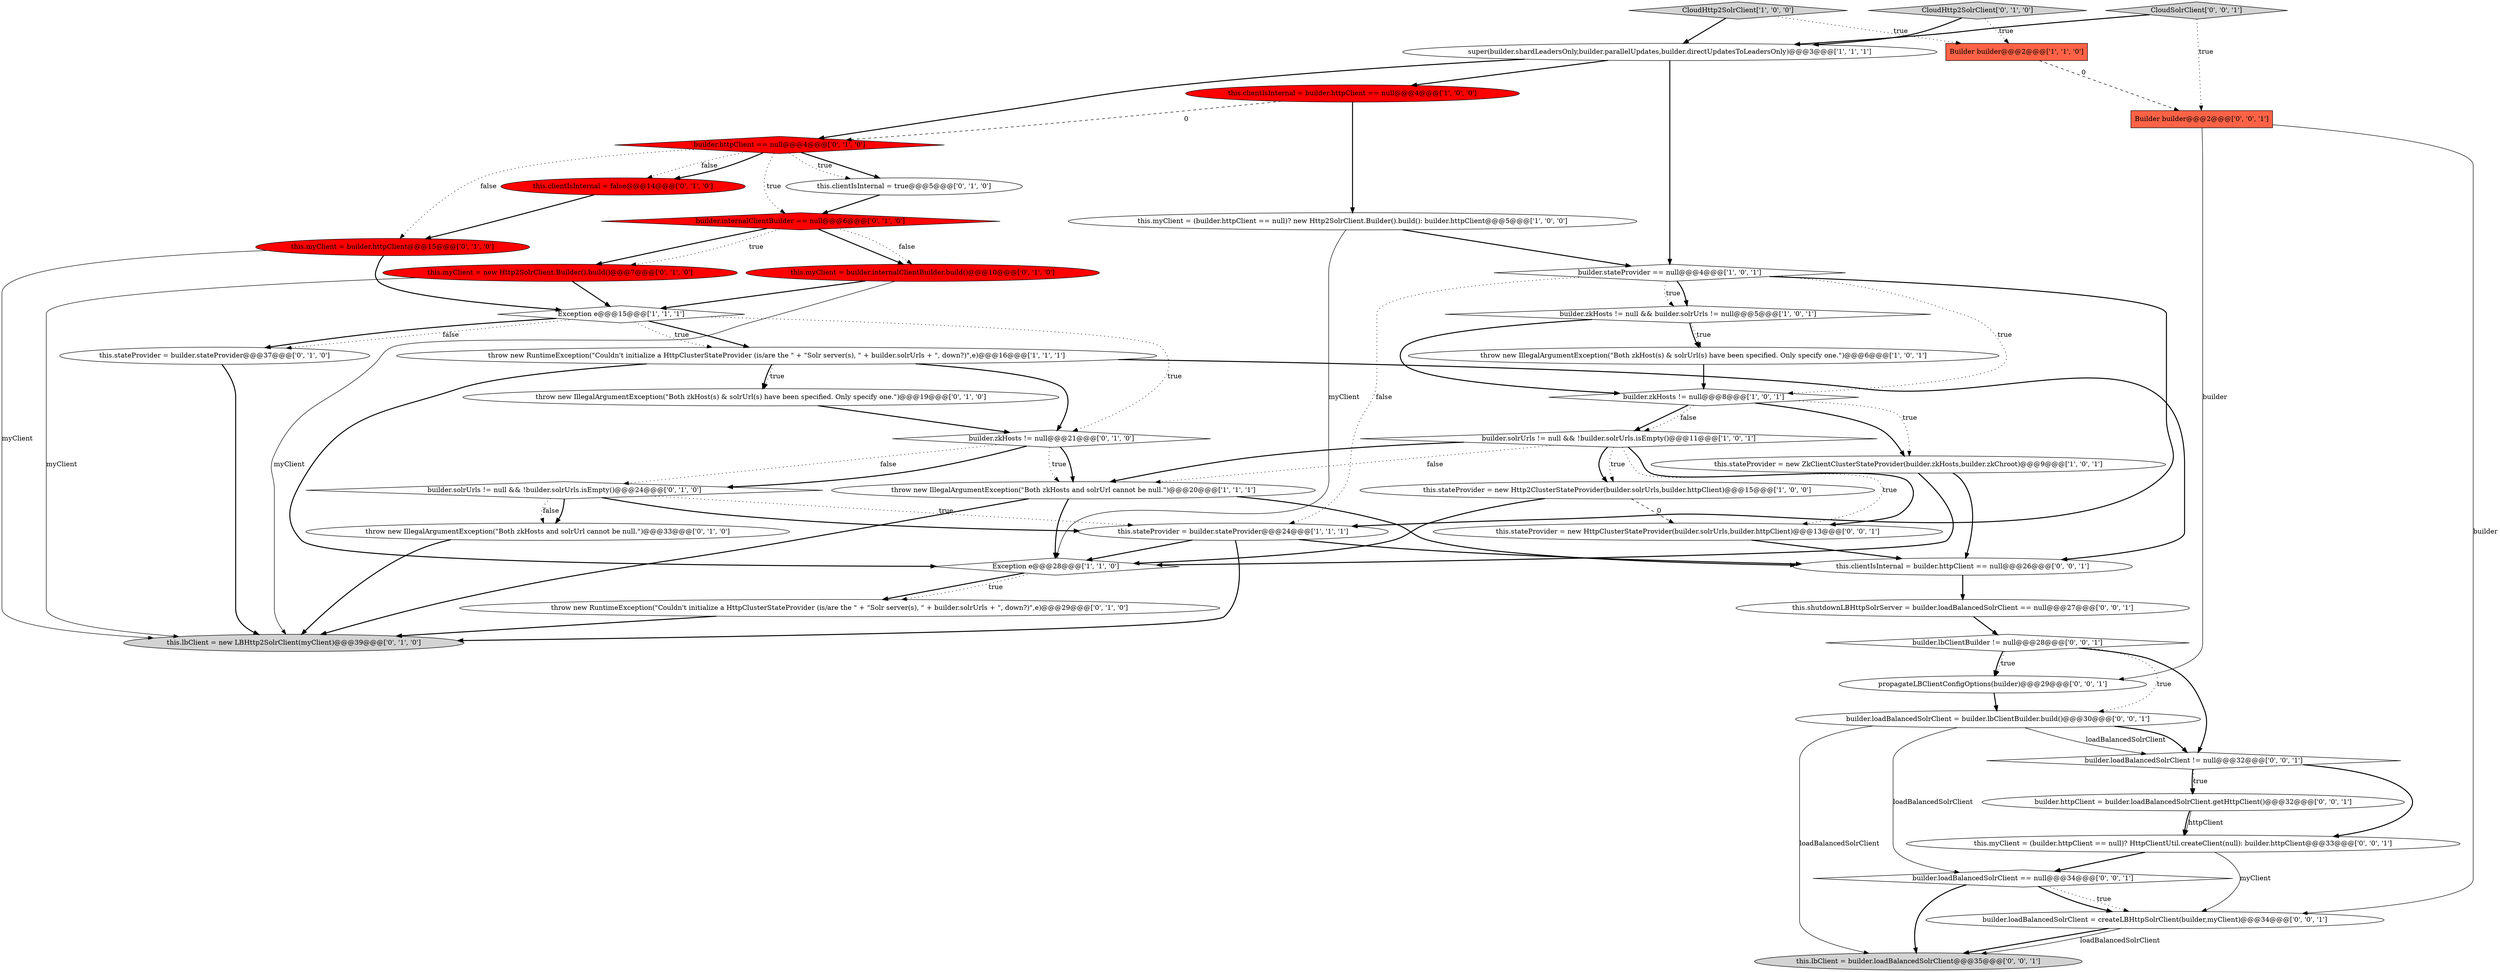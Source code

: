 digraph {
14 [style = filled, label = "builder.zkHosts != null && builder.solrUrls != null@@@5@@@['1', '0', '1']", fillcolor = white, shape = diamond image = "AAA0AAABBB1BBB"];
39 [style = filled, label = "this.stateProvider = new HttpClusterStateProvider(builder.solrUrls,builder.httpClient)@@@13@@@['0', '0', '1']", fillcolor = white, shape = ellipse image = "AAA0AAABBB3BBB"];
17 [style = filled, label = "this.clientIsInternal = false@@@14@@@['0', '1', '0']", fillcolor = red, shape = ellipse image = "AAA1AAABBB2BBB"];
4 [style = filled, label = "builder.stateProvider == null@@@4@@@['1', '0', '1']", fillcolor = white, shape = diamond image = "AAA0AAABBB1BBB"];
28 [style = filled, label = "builder.zkHosts != null@@@21@@@['0', '1', '0']", fillcolor = white, shape = diamond image = "AAA0AAABBB2BBB"];
5 [style = filled, label = "Exception e@@@28@@@['1', '1', '0']", fillcolor = white, shape = diamond image = "AAA0AAABBB1BBB"];
2 [style = filled, label = "Builder builder@@@2@@@['1', '1', '0']", fillcolor = tomato, shape = box image = "AAA0AAABBB1BBB"];
6 [style = filled, label = "builder.zkHosts != null@@@8@@@['1', '0', '1']", fillcolor = white, shape = diamond image = "AAA0AAABBB1BBB"];
35 [style = filled, label = "this.clientIsInternal = builder.httpClient == null@@@26@@@['0', '0', '1']", fillcolor = white, shape = ellipse image = "AAA0AAABBB3BBB"];
0 [style = filled, label = "this.clientIsInternal = builder.httpClient == null@@@4@@@['1', '0', '0']", fillcolor = red, shape = ellipse image = "AAA1AAABBB1BBB"];
12 [style = filled, label = "this.stateProvider = new ZkClientClusterStateProvider(builder.zkHosts,builder.zkChroot)@@@9@@@['1', '0', '1']", fillcolor = white, shape = ellipse image = "AAA0AAABBB1BBB"];
37 [style = filled, label = "builder.loadBalancedSolrClient = createLBHttpSolrClient(builder,myClient)@@@34@@@['0', '0', '1']", fillcolor = white, shape = ellipse image = "AAA0AAABBB3BBB"];
40 [style = filled, label = "builder.loadBalancedSolrClient == null@@@34@@@['0', '0', '1']", fillcolor = white, shape = diamond image = "AAA0AAABBB3BBB"];
16 [style = filled, label = "throw new RuntimeException(\"Couldn't initialize a HttpClusterStateProvider (is/are the \" + \"Solr server(s), \" + builder.solrUrls + \", down?)\",e)@@@16@@@['1', '1', '1']", fillcolor = white, shape = ellipse image = "AAA0AAABBB1BBB"];
10 [style = filled, label = "builder.solrUrls != null && !builder.solrUrls.isEmpty()@@@11@@@['1', '0', '1']", fillcolor = white, shape = diamond image = "AAA0AAABBB1BBB"];
42 [style = filled, label = "CloudSolrClient['0', '0', '1']", fillcolor = lightgray, shape = diamond image = "AAA0AAABBB3BBB"];
34 [style = filled, label = "this.myClient = (builder.httpClient == null)? HttpClientUtil.createClient(null): builder.httpClient@@@33@@@['0', '0', '1']", fillcolor = white, shape = ellipse image = "AAA0AAABBB3BBB"];
1 [style = filled, label = "throw new IllegalArgumentException(\"Both zkHosts and solrUrl cannot be null.\")@@@20@@@['1', '1', '1']", fillcolor = white, shape = ellipse image = "AAA0AAABBB1BBB"];
30 [style = filled, label = "this.myClient = builder.internalClientBuilder.build()@@@10@@@['0', '1', '0']", fillcolor = red, shape = ellipse image = "AAA1AAABBB2BBB"];
44 [style = filled, label = "this.lbClient = builder.loadBalancedSolrClient@@@35@@@['0', '0', '1']", fillcolor = lightgray, shape = ellipse image = "AAA0AAABBB3BBB"];
9 [style = filled, label = "Exception e@@@15@@@['1', '1', '1']", fillcolor = white, shape = diamond image = "AAA0AAABBB1BBB"];
25 [style = filled, label = "this.myClient = builder.httpClient@@@15@@@['0', '1', '0']", fillcolor = red, shape = ellipse image = "AAA1AAABBB2BBB"];
41 [style = filled, label = "builder.httpClient = builder.loadBalancedSolrClient.getHttpClient()@@@32@@@['0', '0', '1']", fillcolor = white, shape = ellipse image = "AAA0AAABBB3BBB"];
7 [style = filled, label = "CloudHttp2SolrClient['1', '0', '0']", fillcolor = lightgray, shape = diamond image = "AAA0AAABBB1BBB"];
38 [style = filled, label = "this.shutdownLBHttpSolrServer = builder.loadBalancedSolrClient == null@@@27@@@['0', '0', '1']", fillcolor = white, shape = ellipse image = "AAA0AAABBB3BBB"];
36 [style = filled, label = "builder.loadBalancedSolrClient = builder.lbClientBuilder.build()@@@30@@@['0', '0', '1']", fillcolor = white, shape = ellipse image = "AAA0AAABBB3BBB"];
22 [style = filled, label = "this.lbClient = new LBHttp2SolrClient(myClient)@@@39@@@['0', '1', '0']", fillcolor = lightgray, shape = ellipse image = "AAA0AAABBB2BBB"];
15 [style = filled, label = "this.stateProvider = new Http2ClusterStateProvider(builder.solrUrls,builder.httpClient)@@@15@@@['1', '0', '0']", fillcolor = white, shape = ellipse image = "AAA0AAABBB1BBB"];
21 [style = filled, label = "builder.httpClient == null@@@4@@@['0', '1', '0']", fillcolor = red, shape = diamond image = "AAA1AAABBB2BBB"];
19 [style = filled, label = "this.clientIsInternal = true@@@5@@@['0', '1', '0']", fillcolor = white, shape = ellipse image = "AAA0AAABBB2BBB"];
31 [style = filled, label = "builder.internalClientBuilder == null@@@6@@@['0', '1', '0']", fillcolor = red, shape = diamond image = "AAA1AAABBB2BBB"];
20 [style = filled, label = "throw new RuntimeException(\"Couldn't initialize a HttpClusterStateProvider (is/are the \" + \"Solr server(s), \" + builder.solrUrls + \", down?)\",e)@@@29@@@['0', '1', '0']", fillcolor = white, shape = ellipse image = "AAA0AAABBB2BBB"];
23 [style = filled, label = "CloudHttp2SolrClient['0', '1', '0']", fillcolor = lightgray, shape = diamond image = "AAA0AAABBB2BBB"];
24 [style = filled, label = "builder.solrUrls != null && !builder.solrUrls.isEmpty()@@@24@@@['0', '1', '0']", fillcolor = white, shape = diamond image = "AAA0AAABBB2BBB"];
11 [style = filled, label = "this.stateProvider = builder.stateProvider@@@24@@@['1', '1', '1']", fillcolor = white, shape = ellipse image = "AAA0AAABBB1BBB"];
27 [style = filled, label = "throw new IllegalArgumentException(\"Both zkHosts and solrUrl cannot be null.\")@@@33@@@['0', '1', '0']", fillcolor = white, shape = ellipse image = "AAA0AAABBB2BBB"];
33 [style = filled, label = "builder.lbClientBuilder != null@@@28@@@['0', '0', '1']", fillcolor = white, shape = diamond image = "AAA0AAABBB3BBB"];
45 [style = filled, label = "builder.loadBalancedSolrClient != null@@@32@@@['0', '0', '1']", fillcolor = white, shape = diamond image = "AAA0AAABBB3BBB"];
8 [style = filled, label = "super(builder.shardLeadersOnly,builder.parallelUpdates,builder.directUpdatesToLeadersOnly)@@@3@@@['1', '1', '1']", fillcolor = white, shape = ellipse image = "AAA0AAABBB1BBB"];
29 [style = filled, label = "this.myClient = new Http2SolrClient.Builder().build()@@@7@@@['0', '1', '0']", fillcolor = red, shape = ellipse image = "AAA1AAABBB2BBB"];
43 [style = filled, label = "Builder builder@@@2@@@['0', '0', '1']", fillcolor = tomato, shape = box image = "AAA0AAABBB3BBB"];
18 [style = filled, label = "this.stateProvider = builder.stateProvider@@@37@@@['0', '1', '0']", fillcolor = white, shape = ellipse image = "AAA0AAABBB2BBB"];
26 [style = filled, label = "throw new IllegalArgumentException(\"Both zkHost(s) & solrUrl(s) have been specified. Only specify one.\")@@@19@@@['0', '1', '0']", fillcolor = white, shape = ellipse image = "AAA0AAABBB2BBB"];
13 [style = filled, label = "this.myClient = (builder.httpClient == null)? new Http2SolrClient.Builder().build(): builder.httpClient@@@5@@@['1', '0', '0']", fillcolor = white, shape = ellipse image = "AAA0AAABBB1BBB"];
32 [style = filled, label = "propagateLBClientConfigOptions(builder)@@@29@@@['0', '0', '1']", fillcolor = white, shape = ellipse image = "AAA0AAABBB3BBB"];
3 [style = filled, label = "throw new IllegalArgumentException(\"Both zkHost(s) & solrUrl(s) have been specified. Only specify one.\")@@@6@@@['1', '0', '1']", fillcolor = white, shape = ellipse image = "AAA0AAABBB1BBB"];
1->5 [style = bold, label=""];
14->3 [style = bold, label=""];
17->25 [style = bold, label=""];
43->32 [style = solid, label="builder"];
12->5 [style = bold, label=""];
0->13 [style = bold, label=""];
5->20 [style = bold, label=""];
7->8 [style = bold, label=""];
40->37 [style = dotted, label="true"];
9->16 [style = bold, label=""];
8->0 [style = bold, label=""];
18->22 [style = bold, label=""];
10->39 [style = bold, label=""];
24->11 [style = bold, label=""];
36->40 [style = solid, label="loadBalancedSolrClient"];
31->30 [style = bold, label=""];
14->3 [style = dotted, label="true"];
33->45 [style = bold, label=""];
9->18 [style = dotted, label="false"];
35->38 [style = bold, label=""];
26->28 [style = bold, label=""];
8->4 [style = bold, label=""];
36->45 [style = solid, label="loadBalancedSolrClient"];
24->27 [style = bold, label=""];
40->37 [style = bold, label=""];
9->28 [style = dotted, label="true"];
28->24 [style = dotted, label="false"];
10->1 [style = dotted, label="false"];
45->41 [style = bold, label=""];
21->19 [style = bold, label=""];
33->32 [style = dotted, label="true"];
16->26 [style = bold, label=""];
10->39 [style = dotted, label="true"];
31->29 [style = bold, label=""];
1->35 [style = bold, label=""];
12->35 [style = bold, label=""];
23->8 [style = bold, label=""];
30->22 [style = solid, label="myClient"];
27->22 [style = bold, label=""];
23->2 [style = dotted, label="true"];
2->43 [style = dashed, label="0"];
36->44 [style = solid, label="loadBalancedSolrClient"];
13->5 [style = solid, label="myClient"];
21->31 [style = dotted, label="true"];
42->43 [style = dotted, label="true"];
39->35 [style = bold, label=""];
25->22 [style = solid, label="myClient"];
28->24 [style = bold, label=""];
32->36 [style = bold, label=""];
6->12 [style = dotted, label="true"];
31->29 [style = dotted, label="true"];
38->33 [style = bold, label=""];
10->1 [style = bold, label=""];
14->6 [style = bold, label=""];
7->2 [style = dotted, label="true"];
4->14 [style = bold, label=""];
34->40 [style = bold, label=""];
21->17 [style = dotted, label="false"];
29->22 [style = solid, label="myClient"];
25->9 [style = bold, label=""];
42->8 [style = bold, label=""];
3->6 [style = bold, label=""];
30->9 [style = bold, label=""];
28->1 [style = dotted, label="true"];
45->41 [style = dotted, label="true"];
34->37 [style = solid, label="myClient"];
41->34 [style = solid, label="httpClient"];
24->11 [style = dotted, label="true"];
11->5 [style = bold, label=""];
9->18 [style = bold, label=""];
21->25 [style = dotted, label="false"];
6->10 [style = bold, label=""];
37->44 [style = bold, label=""];
11->22 [style = bold, label=""];
16->5 [style = bold, label=""];
33->32 [style = bold, label=""];
15->39 [style = dashed, label="0"];
6->10 [style = dotted, label="false"];
9->16 [style = dotted, label="true"];
41->34 [style = bold, label=""];
40->44 [style = bold, label=""];
6->12 [style = bold, label=""];
4->6 [style = dotted, label="true"];
10->15 [style = bold, label=""];
19->31 [style = bold, label=""];
43->37 [style = solid, label="builder"];
29->9 [style = bold, label=""];
28->1 [style = bold, label=""];
4->14 [style = dotted, label="true"];
11->35 [style = bold, label=""];
4->11 [style = dotted, label="false"];
15->5 [style = bold, label=""];
20->22 [style = bold, label=""];
16->26 [style = dotted, label="true"];
1->22 [style = bold, label=""];
33->36 [style = dotted, label="true"];
37->44 [style = solid, label="loadBalancedSolrClient"];
10->15 [style = dotted, label="true"];
24->27 [style = dotted, label="false"];
16->28 [style = bold, label=""];
0->21 [style = dashed, label="0"];
21->19 [style = dotted, label="true"];
8->21 [style = bold, label=""];
5->20 [style = dotted, label="true"];
16->35 [style = bold, label=""];
36->45 [style = bold, label=""];
4->11 [style = bold, label=""];
21->17 [style = bold, label=""];
45->34 [style = bold, label=""];
31->30 [style = dotted, label="false"];
13->4 [style = bold, label=""];
}
